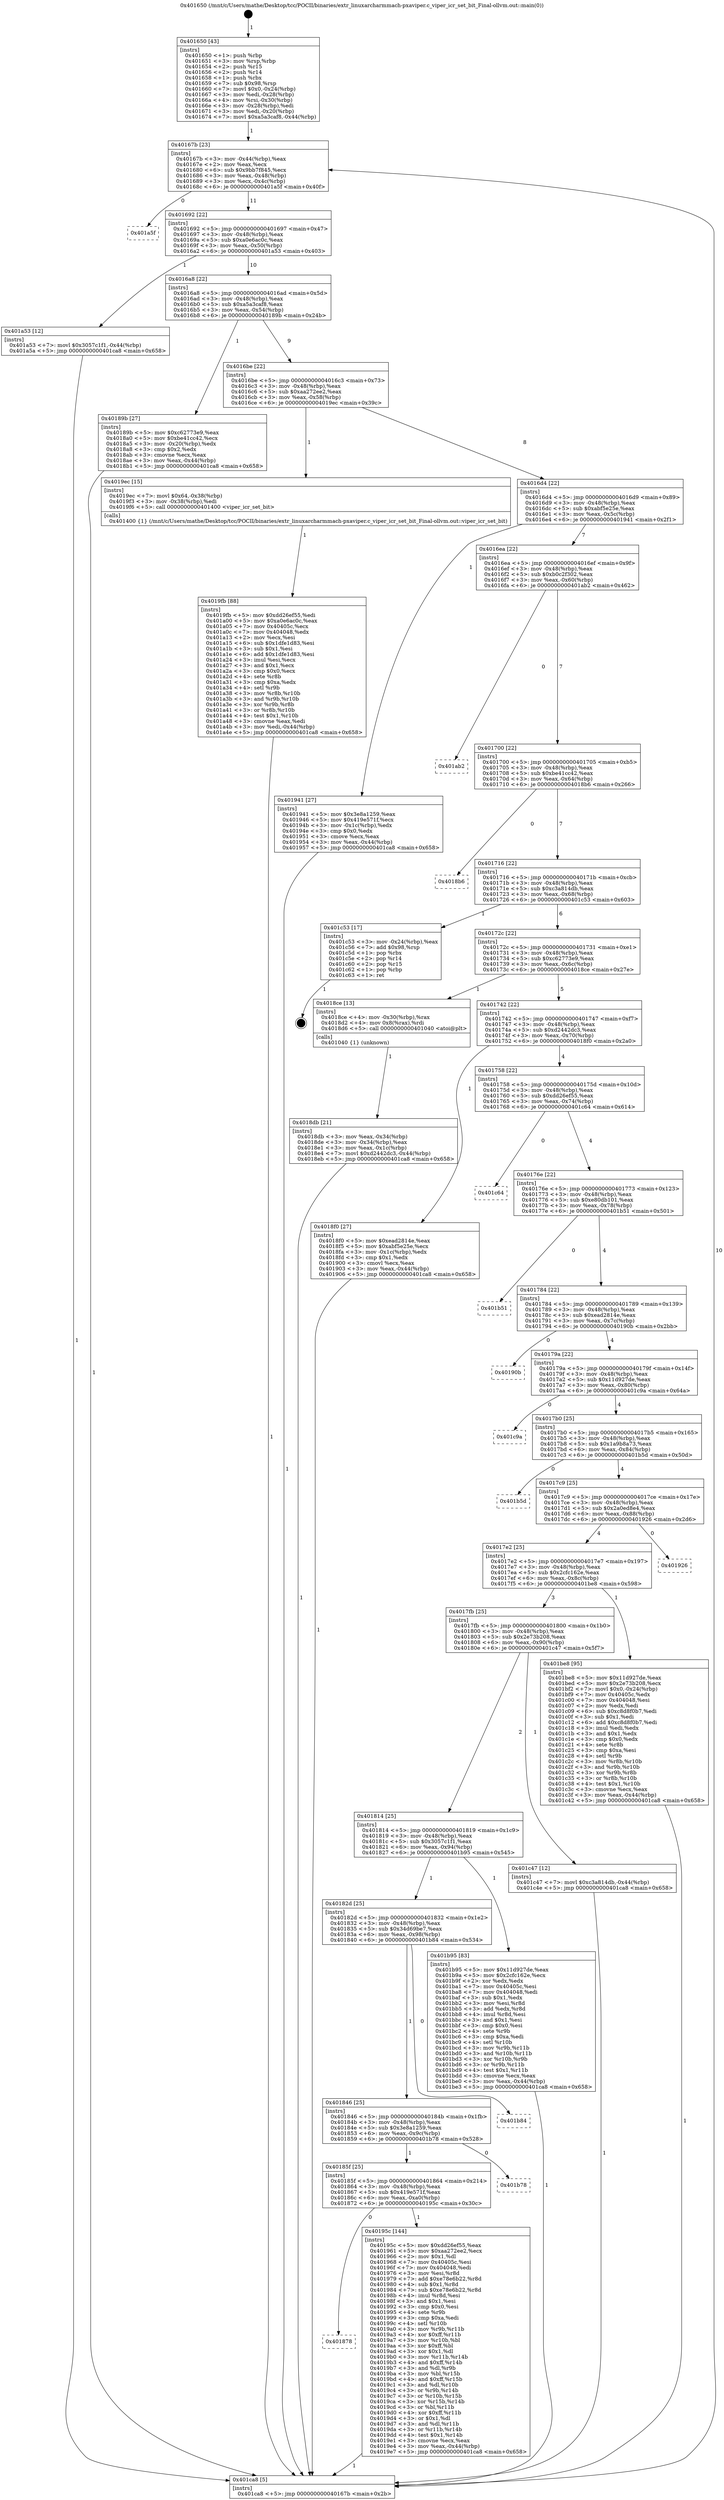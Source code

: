 digraph "0x401650" {
  label = "0x401650 (/mnt/c/Users/mathe/Desktop/tcc/POCII/binaries/extr_linuxarcharmmach-pxaviper.c_viper_icr_set_bit_Final-ollvm.out::main(0))"
  labelloc = "t"
  node[shape=record]

  Entry [label="",width=0.3,height=0.3,shape=circle,fillcolor=black,style=filled]
  "0x40167b" [label="{
     0x40167b [23]\l
     | [instrs]\l
     &nbsp;&nbsp;0x40167b \<+3\>: mov -0x44(%rbp),%eax\l
     &nbsp;&nbsp;0x40167e \<+2\>: mov %eax,%ecx\l
     &nbsp;&nbsp;0x401680 \<+6\>: sub $0x9bb7f845,%ecx\l
     &nbsp;&nbsp;0x401686 \<+3\>: mov %eax,-0x48(%rbp)\l
     &nbsp;&nbsp;0x401689 \<+3\>: mov %ecx,-0x4c(%rbp)\l
     &nbsp;&nbsp;0x40168c \<+6\>: je 0000000000401a5f \<main+0x40f\>\l
  }"]
  "0x401a5f" [label="{
     0x401a5f\l
  }", style=dashed]
  "0x401692" [label="{
     0x401692 [22]\l
     | [instrs]\l
     &nbsp;&nbsp;0x401692 \<+5\>: jmp 0000000000401697 \<main+0x47\>\l
     &nbsp;&nbsp;0x401697 \<+3\>: mov -0x48(%rbp),%eax\l
     &nbsp;&nbsp;0x40169a \<+5\>: sub $0xa0e6ac0c,%eax\l
     &nbsp;&nbsp;0x40169f \<+3\>: mov %eax,-0x50(%rbp)\l
     &nbsp;&nbsp;0x4016a2 \<+6\>: je 0000000000401a53 \<main+0x403\>\l
  }"]
  Exit [label="",width=0.3,height=0.3,shape=circle,fillcolor=black,style=filled,peripheries=2]
  "0x401a53" [label="{
     0x401a53 [12]\l
     | [instrs]\l
     &nbsp;&nbsp;0x401a53 \<+7\>: movl $0x3057c1f1,-0x44(%rbp)\l
     &nbsp;&nbsp;0x401a5a \<+5\>: jmp 0000000000401ca8 \<main+0x658\>\l
  }"]
  "0x4016a8" [label="{
     0x4016a8 [22]\l
     | [instrs]\l
     &nbsp;&nbsp;0x4016a8 \<+5\>: jmp 00000000004016ad \<main+0x5d\>\l
     &nbsp;&nbsp;0x4016ad \<+3\>: mov -0x48(%rbp),%eax\l
     &nbsp;&nbsp;0x4016b0 \<+5\>: sub $0xa5a3caf8,%eax\l
     &nbsp;&nbsp;0x4016b5 \<+3\>: mov %eax,-0x54(%rbp)\l
     &nbsp;&nbsp;0x4016b8 \<+6\>: je 000000000040189b \<main+0x24b\>\l
  }"]
  "0x4019fb" [label="{
     0x4019fb [88]\l
     | [instrs]\l
     &nbsp;&nbsp;0x4019fb \<+5\>: mov $0xdd26ef55,%edi\l
     &nbsp;&nbsp;0x401a00 \<+5\>: mov $0xa0e6ac0c,%eax\l
     &nbsp;&nbsp;0x401a05 \<+7\>: mov 0x40405c,%ecx\l
     &nbsp;&nbsp;0x401a0c \<+7\>: mov 0x404048,%edx\l
     &nbsp;&nbsp;0x401a13 \<+2\>: mov %ecx,%esi\l
     &nbsp;&nbsp;0x401a15 \<+6\>: sub $0x1dfe1d83,%esi\l
     &nbsp;&nbsp;0x401a1b \<+3\>: sub $0x1,%esi\l
     &nbsp;&nbsp;0x401a1e \<+6\>: add $0x1dfe1d83,%esi\l
     &nbsp;&nbsp;0x401a24 \<+3\>: imul %esi,%ecx\l
     &nbsp;&nbsp;0x401a27 \<+3\>: and $0x1,%ecx\l
     &nbsp;&nbsp;0x401a2a \<+3\>: cmp $0x0,%ecx\l
     &nbsp;&nbsp;0x401a2d \<+4\>: sete %r8b\l
     &nbsp;&nbsp;0x401a31 \<+3\>: cmp $0xa,%edx\l
     &nbsp;&nbsp;0x401a34 \<+4\>: setl %r9b\l
     &nbsp;&nbsp;0x401a38 \<+3\>: mov %r8b,%r10b\l
     &nbsp;&nbsp;0x401a3b \<+3\>: and %r9b,%r10b\l
     &nbsp;&nbsp;0x401a3e \<+3\>: xor %r9b,%r8b\l
     &nbsp;&nbsp;0x401a41 \<+3\>: or %r8b,%r10b\l
     &nbsp;&nbsp;0x401a44 \<+4\>: test $0x1,%r10b\l
     &nbsp;&nbsp;0x401a48 \<+3\>: cmovne %eax,%edi\l
     &nbsp;&nbsp;0x401a4b \<+3\>: mov %edi,-0x44(%rbp)\l
     &nbsp;&nbsp;0x401a4e \<+5\>: jmp 0000000000401ca8 \<main+0x658\>\l
  }"]
  "0x40189b" [label="{
     0x40189b [27]\l
     | [instrs]\l
     &nbsp;&nbsp;0x40189b \<+5\>: mov $0xc62773e9,%eax\l
     &nbsp;&nbsp;0x4018a0 \<+5\>: mov $0xbe41cc42,%ecx\l
     &nbsp;&nbsp;0x4018a5 \<+3\>: mov -0x20(%rbp),%edx\l
     &nbsp;&nbsp;0x4018a8 \<+3\>: cmp $0x2,%edx\l
     &nbsp;&nbsp;0x4018ab \<+3\>: cmovne %ecx,%eax\l
     &nbsp;&nbsp;0x4018ae \<+3\>: mov %eax,-0x44(%rbp)\l
     &nbsp;&nbsp;0x4018b1 \<+5\>: jmp 0000000000401ca8 \<main+0x658\>\l
  }"]
  "0x4016be" [label="{
     0x4016be [22]\l
     | [instrs]\l
     &nbsp;&nbsp;0x4016be \<+5\>: jmp 00000000004016c3 \<main+0x73\>\l
     &nbsp;&nbsp;0x4016c3 \<+3\>: mov -0x48(%rbp),%eax\l
     &nbsp;&nbsp;0x4016c6 \<+5\>: sub $0xaa272ee2,%eax\l
     &nbsp;&nbsp;0x4016cb \<+3\>: mov %eax,-0x58(%rbp)\l
     &nbsp;&nbsp;0x4016ce \<+6\>: je 00000000004019ec \<main+0x39c\>\l
  }"]
  "0x401ca8" [label="{
     0x401ca8 [5]\l
     | [instrs]\l
     &nbsp;&nbsp;0x401ca8 \<+5\>: jmp 000000000040167b \<main+0x2b\>\l
  }"]
  "0x401650" [label="{
     0x401650 [43]\l
     | [instrs]\l
     &nbsp;&nbsp;0x401650 \<+1\>: push %rbp\l
     &nbsp;&nbsp;0x401651 \<+3\>: mov %rsp,%rbp\l
     &nbsp;&nbsp;0x401654 \<+2\>: push %r15\l
     &nbsp;&nbsp;0x401656 \<+2\>: push %r14\l
     &nbsp;&nbsp;0x401658 \<+1\>: push %rbx\l
     &nbsp;&nbsp;0x401659 \<+7\>: sub $0x98,%rsp\l
     &nbsp;&nbsp;0x401660 \<+7\>: movl $0x0,-0x24(%rbp)\l
     &nbsp;&nbsp;0x401667 \<+3\>: mov %edi,-0x28(%rbp)\l
     &nbsp;&nbsp;0x40166a \<+4\>: mov %rsi,-0x30(%rbp)\l
     &nbsp;&nbsp;0x40166e \<+3\>: mov -0x28(%rbp),%edi\l
     &nbsp;&nbsp;0x401671 \<+3\>: mov %edi,-0x20(%rbp)\l
     &nbsp;&nbsp;0x401674 \<+7\>: movl $0xa5a3caf8,-0x44(%rbp)\l
  }"]
  "0x401878" [label="{
     0x401878\l
  }", style=dashed]
  "0x4019ec" [label="{
     0x4019ec [15]\l
     | [instrs]\l
     &nbsp;&nbsp;0x4019ec \<+7\>: movl $0x64,-0x38(%rbp)\l
     &nbsp;&nbsp;0x4019f3 \<+3\>: mov -0x38(%rbp),%edi\l
     &nbsp;&nbsp;0x4019f6 \<+5\>: call 0000000000401400 \<viper_icr_set_bit\>\l
     | [calls]\l
     &nbsp;&nbsp;0x401400 \{1\} (/mnt/c/Users/mathe/Desktop/tcc/POCII/binaries/extr_linuxarcharmmach-pxaviper.c_viper_icr_set_bit_Final-ollvm.out::viper_icr_set_bit)\l
  }"]
  "0x4016d4" [label="{
     0x4016d4 [22]\l
     | [instrs]\l
     &nbsp;&nbsp;0x4016d4 \<+5\>: jmp 00000000004016d9 \<main+0x89\>\l
     &nbsp;&nbsp;0x4016d9 \<+3\>: mov -0x48(%rbp),%eax\l
     &nbsp;&nbsp;0x4016dc \<+5\>: sub $0xabf5e25e,%eax\l
     &nbsp;&nbsp;0x4016e1 \<+3\>: mov %eax,-0x5c(%rbp)\l
     &nbsp;&nbsp;0x4016e4 \<+6\>: je 0000000000401941 \<main+0x2f1\>\l
  }"]
  "0x40195c" [label="{
     0x40195c [144]\l
     | [instrs]\l
     &nbsp;&nbsp;0x40195c \<+5\>: mov $0xdd26ef55,%eax\l
     &nbsp;&nbsp;0x401961 \<+5\>: mov $0xaa272ee2,%ecx\l
     &nbsp;&nbsp;0x401966 \<+2\>: mov $0x1,%dl\l
     &nbsp;&nbsp;0x401968 \<+7\>: mov 0x40405c,%esi\l
     &nbsp;&nbsp;0x40196f \<+7\>: mov 0x404048,%edi\l
     &nbsp;&nbsp;0x401976 \<+3\>: mov %esi,%r8d\l
     &nbsp;&nbsp;0x401979 \<+7\>: add $0xe78e6b22,%r8d\l
     &nbsp;&nbsp;0x401980 \<+4\>: sub $0x1,%r8d\l
     &nbsp;&nbsp;0x401984 \<+7\>: sub $0xe78e6b22,%r8d\l
     &nbsp;&nbsp;0x40198b \<+4\>: imul %r8d,%esi\l
     &nbsp;&nbsp;0x40198f \<+3\>: and $0x1,%esi\l
     &nbsp;&nbsp;0x401992 \<+3\>: cmp $0x0,%esi\l
     &nbsp;&nbsp;0x401995 \<+4\>: sete %r9b\l
     &nbsp;&nbsp;0x401999 \<+3\>: cmp $0xa,%edi\l
     &nbsp;&nbsp;0x40199c \<+4\>: setl %r10b\l
     &nbsp;&nbsp;0x4019a0 \<+3\>: mov %r9b,%r11b\l
     &nbsp;&nbsp;0x4019a3 \<+4\>: xor $0xff,%r11b\l
     &nbsp;&nbsp;0x4019a7 \<+3\>: mov %r10b,%bl\l
     &nbsp;&nbsp;0x4019aa \<+3\>: xor $0xff,%bl\l
     &nbsp;&nbsp;0x4019ad \<+3\>: xor $0x1,%dl\l
     &nbsp;&nbsp;0x4019b0 \<+3\>: mov %r11b,%r14b\l
     &nbsp;&nbsp;0x4019b3 \<+4\>: and $0xff,%r14b\l
     &nbsp;&nbsp;0x4019b7 \<+3\>: and %dl,%r9b\l
     &nbsp;&nbsp;0x4019ba \<+3\>: mov %bl,%r15b\l
     &nbsp;&nbsp;0x4019bd \<+4\>: and $0xff,%r15b\l
     &nbsp;&nbsp;0x4019c1 \<+3\>: and %dl,%r10b\l
     &nbsp;&nbsp;0x4019c4 \<+3\>: or %r9b,%r14b\l
     &nbsp;&nbsp;0x4019c7 \<+3\>: or %r10b,%r15b\l
     &nbsp;&nbsp;0x4019ca \<+3\>: xor %r15b,%r14b\l
     &nbsp;&nbsp;0x4019cd \<+3\>: or %bl,%r11b\l
     &nbsp;&nbsp;0x4019d0 \<+4\>: xor $0xff,%r11b\l
     &nbsp;&nbsp;0x4019d4 \<+3\>: or $0x1,%dl\l
     &nbsp;&nbsp;0x4019d7 \<+3\>: and %dl,%r11b\l
     &nbsp;&nbsp;0x4019da \<+3\>: or %r11b,%r14b\l
     &nbsp;&nbsp;0x4019dd \<+4\>: test $0x1,%r14b\l
     &nbsp;&nbsp;0x4019e1 \<+3\>: cmovne %ecx,%eax\l
     &nbsp;&nbsp;0x4019e4 \<+3\>: mov %eax,-0x44(%rbp)\l
     &nbsp;&nbsp;0x4019e7 \<+5\>: jmp 0000000000401ca8 \<main+0x658\>\l
  }"]
  "0x401941" [label="{
     0x401941 [27]\l
     | [instrs]\l
     &nbsp;&nbsp;0x401941 \<+5\>: mov $0x3e8a1259,%eax\l
     &nbsp;&nbsp;0x401946 \<+5\>: mov $0x419e571f,%ecx\l
     &nbsp;&nbsp;0x40194b \<+3\>: mov -0x1c(%rbp),%edx\l
     &nbsp;&nbsp;0x40194e \<+3\>: cmp $0x0,%edx\l
     &nbsp;&nbsp;0x401951 \<+3\>: cmove %ecx,%eax\l
     &nbsp;&nbsp;0x401954 \<+3\>: mov %eax,-0x44(%rbp)\l
     &nbsp;&nbsp;0x401957 \<+5\>: jmp 0000000000401ca8 \<main+0x658\>\l
  }"]
  "0x4016ea" [label="{
     0x4016ea [22]\l
     | [instrs]\l
     &nbsp;&nbsp;0x4016ea \<+5\>: jmp 00000000004016ef \<main+0x9f\>\l
     &nbsp;&nbsp;0x4016ef \<+3\>: mov -0x48(%rbp),%eax\l
     &nbsp;&nbsp;0x4016f2 \<+5\>: sub $0xb0c2f302,%eax\l
     &nbsp;&nbsp;0x4016f7 \<+3\>: mov %eax,-0x60(%rbp)\l
     &nbsp;&nbsp;0x4016fa \<+6\>: je 0000000000401ab2 \<main+0x462\>\l
  }"]
  "0x40185f" [label="{
     0x40185f [25]\l
     | [instrs]\l
     &nbsp;&nbsp;0x40185f \<+5\>: jmp 0000000000401864 \<main+0x214\>\l
     &nbsp;&nbsp;0x401864 \<+3\>: mov -0x48(%rbp),%eax\l
     &nbsp;&nbsp;0x401867 \<+5\>: sub $0x419e571f,%eax\l
     &nbsp;&nbsp;0x40186c \<+6\>: mov %eax,-0xa0(%rbp)\l
     &nbsp;&nbsp;0x401872 \<+6\>: je 000000000040195c \<main+0x30c\>\l
  }"]
  "0x401ab2" [label="{
     0x401ab2\l
  }", style=dashed]
  "0x401700" [label="{
     0x401700 [22]\l
     | [instrs]\l
     &nbsp;&nbsp;0x401700 \<+5\>: jmp 0000000000401705 \<main+0xb5\>\l
     &nbsp;&nbsp;0x401705 \<+3\>: mov -0x48(%rbp),%eax\l
     &nbsp;&nbsp;0x401708 \<+5\>: sub $0xbe41cc42,%eax\l
     &nbsp;&nbsp;0x40170d \<+3\>: mov %eax,-0x64(%rbp)\l
     &nbsp;&nbsp;0x401710 \<+6\>: je 00000000004018b6 \<main+0x266\>\l
  }"]
  "0x401b78" [label="{
     0x401b78\l
  }", style=dashed]
  "0x4018b6" [label="{
     0x4018b6\l
  }", style=dashed]
  "0x401716" [label="{
     0x401716 [22]\l
     | [instrs]\l
     &nbsp;&nbsp;0x401716 \<+5\>: jmp 000000000040171b \<main+0xcb\>\l
     &nbsp;&nbsp;0x40171b \<+3\>: mov -0x48(%rbp),%eax\l
     &nbsp;&nbsp;0x40171e \<+5\>: sub $0xc3a814db,%eax\l
     &nbsp;&nbsp;0x401723 \<+3\>: mov %eax,-0x68(%rbp)\l
     &nbsp;&nbsp;0x401726 \<+6\>: je 0000000000401c53 \<main+0x603\>\l
  }"]
  "0x401846" [label="{
     0x401846 [25]\l
     | [instrs]\l
     &nbsp;&nbsp;0x401846 \<+5\>: jmp 000000000040184b \<main+0x1fb\>\l
     &nbsp;&nbsp;0x40184b \<+3\>: mov -0x48(%rbp),%eax\l
     &nbsp;&nbsp;0x40184e \<+5\>: sub $0x3e8a1259,%eax\l
     &nbsp;&nbsp;0x401853 \<+6\>: mov %eax,-0x9c(%rbp)\l
     &nbsp;&nbsp;0x401859 \<+6\>: je 0000000000401b78 \<main+0x528\>\l
  }"]
  "0x401c53" [label="{
     0x401c53 [17]\l
     | [instrs]\l
     &nbsp;&nbsp;0x401c53 \<+3\>: mov -0x24(%rbp),%eax\l
     &nbsp;&nbsp;0x401c56 \<+7\>: add $0x98,%rsp\l
     &nbsp;&nbsp;0x401c5d \<+1\>: pop %rbx\l
     &nbsp;&nbsp;0x401c5e \<+2\>: pop %r14\l
     &nbsp;&nbsp;0x401c60 \<+2\>: pop %r15\l
     &nbsp;&nbsp;0x401c62 \<+1\>: pop %rbp\l
     &nbsp;&nbsp;0x401c63 \<+1\>: ret\l
  }"]
  "0x40172c" [label="{
     0x40172c [22]\l
     | [instrs]\l
     &nbsp;&nbsp;0x40172c \<+5\>: jmp 0000000000401731 \<main+0xe1\>\l
     &nbsp;&nbsp;0x401731 \<+3\>: mov -0x48(%rbp),%eax\l
     &nbsp;&nbsp;0x401734 \<+5\>: sub $0xc62773e9,%eax\l
     &nbsp;&nbsp;0x401739 \<+3\>: mov %eax,-0x6c(%rbp)\l
     &nbsp;&nbsp;0x40173c \<+6\>: je 00000000004018ce \<main+0x27e\>\l
  }"]
  "0x401b84" [label="{
     0x401b84\l
  }", style=dashed]
  "0x4018ce" [label="{
     0x4018ce [13]\l
     | [instrs]\l
     &nbsp;&nbsp;0x4018ce \<+4\>: mov -0x30(%rbp),%rax\l
     &nbsp;&nbsp;0x4018d2 \<+4\>: mov 0x8(%rax),%rdi\l
     &nbsp;&nbsp;0x4018d6 \<+5\>: call 0000000000401040 \<atoi@plt\>\l
     | [calls]\l
     &nbsp;&nbsp;0x401040 \{1\} (unknown)\l
  }"]
  "0x401742" [label="{
     0x401742 [22]\l
     | [instrs]\l
     &nbsp;&nbsp;0x401742 \<+5\>: jmp 0000000000401747 \<main+0xf7\>\l
     &nbsp;&nbsp;0x401747 \<+3\>: mov -0x48(%rbp),%eax\l
     &nbsp;&nbsp;0x40174a \<+5\>: sub $0xd2442dc3,%eax\l
     &nbsp;&nbsp;0x40174f \<+3\>: mov %eax,-0x70(%rbp)\l
     &nbsp;&nbsp;0x401752 \<+6\>: je 00000000004018f0 \<main+0x2a0\>\l
  }"]
  "0x4018db" [label="{
     0x4018db [21]\l
     | [instrs]\l
     &nbsp;&nbsp;0x4018db \<+3\>: mov %eax,-0x34(%rbp)\l
     &nbsp;&nbsp;0x4018de \<+3\>: mov -0x34(%rbp),%eax\l
     &nbsp;&nbsp;0x4018e1 \<+3\>: mov %eax,-0x1c(%rbp)\l
     &nbsp;&nbsp;0x4018e4 \<+7\>: movl $0xd2442dc3,-0x44(%rbp)\l
     &nbsp;&nbsp;0x4018eb \<+5\>: jmp 0000000000401ca8 \<main+0x658\>\l
  }"]
  "0x40182d" [label="{
     0x40182d [25]\l
     | [instrs]\l
     &nbsp;&nbsp;0x40182d \<+5\>: jmp 0000000000401832 \<main+0x1e2\>\l
     &nbsp;&nbsp;0x401832 \<+3\>: mov -0x48(%rbp),%eax\l
     &nbsp;&nbsp;0x401835 \<+5\>: sub $0x34d69be7,%eax\l
     &nbsp;&nbsp;0x40183a \<+6\>: mov %eax,-0x98(%rbp)\l
     &nbsp;&nbsp;0x401840 \<+6\>: je 0000000000401b84 \<main+0x534\>\l
  }"]
  "0x4018f0" [label="{
     0x4018f0 [27]\l
     | [instrs]\l
     &nbsp;&nbsp;0x4018f0 \<+5\>: mov $0xead2814e,%eax\l
     &nbsp;&nbsp;0x4018f5 \<+5\>: mov $0xabf5e25e,%ecx\l
     &nbsp;&nbsp;0x4018fa \<+3\>: mov -0x1c(%rbp),%edx\l
     &nbsp;&nbsp;0x4018fd \<+3\>: cmp $0x1,%edx\l
     &nbsp;&nbsp;0x401900 \<+3\>: cmovl %ecx,%eax\l
     &nbsp;&nbsp;0x401903 \<+3\>: mov %eax,-0x44(%rbp)\l
     &nbsp;&nbsp;0x401906 \<+5\>: jmp 0000000000401ca8 \<main+0x658\>\l
  }"]
  "0x401758" [label="{
     0x401758 [22]\l
     | [instrs]\l
     &nbsp;&nbsp;0x401758 \<+5\>: jmp 000000000040175d \<main+0x10d\>\l
     &nbsp;&nbsp;0x40175d \<+3\>: mov -0x48(%rbp),%eax\l
     &nbsp;&nbsp;0x401760 \<+5\>: sub $0xdd26ef55,%eax\l
     &nbsp;&nbsp;0x401765 \<+3\>: mov %eax,-0x74(%rbp)\l
     &nbsp;&nbsp;0x401768 \<+6\>: je 0000000000401c64 \<main+0x614\>\l
  }"]
  "0x401b95" [label="{
     0x401b95 [83]\l
     | [instrs]\l
     &nbsp;&nbsp;0x401b95 \<+5\>: mov $0x11d927de,%eax\l
     &nbsp;&nbsp;0x401b9a \<+5\>: mov $0x2cfc162e,%ecx\l
     &nbsp;&nbsp;0x401b9f \<+2\>: xor %edx,%edx\l
     &nbsp;&nbsp;0x401ba1 \<+7\>: mov 0x40405c,%esi\l
     &nbsp;&nbsp;0x401ba8 \<+7\>: mov 0x404048,%edi\l
     &nbsp;&nbsp;0x401baf \<+3\>: sub $0x1,%edx\l
     &nbsp;&nbsp;0x401bb2 \<+3\>: mov %esi,%r8d\l
     &nbsp;&nbsp;0x401bb5 \<+3\>: add %edx,%r8d\l
     &nbsp;&nbsp;0x401bb8 \<+4\>: imul %r8d,%esi\l
     &nbsp;&nbsp;0x401bbc \<+3\>: and $0x1,%esi\l
     &nbsp;&nbsp;0x401bbf \<+3\>: cmp $0x0,%esi\l
     &nbsp;&nbsp;0x401bc2 \<+4\>: sete %r9b\l
     &nbsp;&nbsp;0x401bc6 \<+3\>: cmp $0xa,%edi\l
     &nbsp;&nbsp;0x401bc9 \<+4\>: setl %r10b\l
     &nbsp;&nbsp;0x401bcd \<+3\>: mov %r9b,%r11b\l
     &nbsp;&nbsp;0x401bd0 \<+3\>: and %r10b,%r11b\l
     &nbsp;&nbsp;0x401bd3 \<+3\>: xor %r10b,%r9b\l
     &nbsp;&nbsp;0x401bd6 \<+3\>: or %r9b,%r11b\l
     &nbsp;&nbsp;0x401bd9 \<+4\>: test $0x1,%r11b\l
     &nbsp;&nbsp;0x401bdd \<+3\>: cmovne %ecx,%eax\l
     &nbsp;&nbsp;0x401be0 \<+3\>: mov %eax,-0x44(%rbp)\l
     &nbsp;&nbsp;0x401be3 \<+5\>: jmp 0000000000401ca8 \<main+0x658\>\l
  }"]
  "0x401c64" [label="{
     0x401c64\l
  }", style=dashed]
  "0x40176e" [label="{
     0x40176e [22]\l
     | [instrs]\l
     &nbsp;&nbsp;0x40176e \<+5\>: jmp 0000000000401773 \<main+0x123\>\l
     &nbsp;&nbsp;0x401773 \<+3\>: mov -0x48(%rbp),%eax\l
     &nbsp;&nbsp;0x401776 \<+5\>: sub $0xe80db101,%eax\l
     &nbsp;&nbsp;0x40177b \<+3\>: mov %eax,-0x78(%rbp)\l
     &nbsp;&nbsp;0x40177e \<+6\>: je 0000000000401b51 \<main+0x501\>\l
  }"]
  "0x401814" [label="{
     0x401814 [25]\l
     | [instrs]\l
     &nbsp;&nbsp;0x401814 \<+5\>: jmp 0000000000401819 \<main+0x1c9\>\l
     &nbsp;&nbsp;0x401819 \<+3\>: mov -0x48(%rbp),%eax\l
     &nbsp;&nbsp;0x40181c \<+5\>: sub $0x3057c1f1,%eax\l
     &nbsp;&nbsp;0x401821 \<+6\>: mov %eax,-0x94(%rbp)\l
     &nbsp;&nbsp;0x401827 \<+6\>: je 0000000000401b95 \<main+0x545\>\l
  }"]
  "0x401b51" [label="{
     0x401b51\l
  }", style=dashed]
  "0x401784" [label="{
     0x401784 [22]\l
     | [instrs]\l
     &nbsp;&nbsp;0x401784 \<+5\>: jmp 0000000000401789 \<main+0x139\>\l
     &nbsp;&nbsp;0x401789 \<+3\>: mov -0x48(%rbp),%eax\l
     &nbsp;&nbsp;0x40178c \<+5\>: sub $0xead2814e,%eax\l
     &nbsp;&nbsp;0x401791 \<+3\>: mov %eax,-0x7c(%rbp)\l
     &nbsp;&nbsp;0x401794 \<+6\>: je 000000000040190b \<main+0x2bb\>\l
  }"]
  "0x401c47" [label="{
     0x401c47 [12]\l
     | [instrs]\l
     &nbsp;&nbsp;0x401c47 \<+7\>: movl $0xc3a814db,-0x44(%rbp)\l
     &nbsp;&nbsp;0x401c4e \<+5\>: jmp 0000000000401ca8 \<main+0x658\>\l
  }"]
  "0x40190b" [label="{
     0x40190b\l
  }", style=dashed]
  "0x40179a" [label="{
     0x40179a [22]\l
     | [instrs]\l
     &nbsp;&nbsp;0x40179a \<+5\>: jmp 000000000040179f \<main+0x14f\>\l
     &nbsp;&nbsp;0x40179f \<+3\>: mov -0x48(%rbp),%eax\l
     &nbsp;&nbsp;0x4017a2 \<+5\>: sub $0x11d927de,%eax\l
     &nbsp;&nbsp;0x4017a7 \<+3\>: mov %eax,-0x80(%rbp)\l
     &nbsp;&nbsp;0x4017aa \<+6\>: je 0000000000401c9a \<main+0x64a\>\l
  }"]
  "0x4017fb" [label="{
     0x4017fb [25]\l
     | [instrs]\l
     &nbsp;&nbsp;0x4017fb \<+5\>: jmp 0000000000401800 \<main+0x1b0\>\l
     &nbsp;&nbsp;0x401800 \<+3\>: mov -0x48(%rbp),%eax\l
     &nbsp;&nbsp;0x401803 \<+5\>: sub $0x2e73b208,%eax\l
     &nbsp;&nbsp;0x401808 \<+6\>: mov %eax,-0x90(%rbp)\l
     &nbsp;&nbsp;0x40180e \<+6\>: je 0000000000401c47 \<main+0x5f7\>\l
  }"]
  "0x401c9a" [label="{
     0x401c9a\l
  }", style=dashed]
  "0x4017b0" [label="{
     0x4017b0 [25]\l
     | [instrs]\l
     &nbsp;&nbsp;0x4017b0 \<+5\>: jmp 00000000004017b5 \<main+0x165\>\l
     &nbsp;&nbsp;0x4017b5 \<+3\>: mov -0x48(%rbp),%eax\l
     &nbsp;&nbsp;0x4017b8 \<+5\>: sub $0x1a9b8a73,%eax\l
     &nbsp;&nbsp;0x4017bd \<+6\>: mov %eax,-0x84(%rbp)\l
     &nbsp;&nbsp;0x4017c3 \<+6\>: je 0000000000401b5d \<main+0x50d\>\l
  }"]
  "0x401be8" [label="{
     0x401be8 [95]\l
     | [instrs]\l
     &nbsp;&nbsp;0x401be8 \<+5\>: mov $0x11d927de,%eax\l
     &nbsp;&nbsp;0x401bed \<+5\>: mov $0x2e73b208,%ecx\l
     &nbsp;&nbsp;0x401bf2 \<+7\>: movl $0x0,-0x24(%rbp)\l
     &nbsp;&nbsp;0x401bf9 \<+7\>: mov 0x40405c,%edx\l
     &nbsp;&nbsp;0x401c00 \<+7\>: mov 0x404048,%esi\l
     &nbsp;&nbsp;0x401c07 \<+2\>: mov %edx,%edi\l
     &nbsp;&nbsp;0x401c09 \<+6\>: sub $0xc8d8f0b7,%edi\l
     &nbsp;&nbsp;0x401c0f \<+3\>: sub $0x1,%edi\l
     &nbsp;&nbsp;0x401c12 \<+6\>: add $0xc8d8f0b7,%edi\l
     &nbsp;&nbsp;0x401c18 \<+3\>: imul %edi,%edx\l
     &nbsp;&nbsp;0x401c1b \<+3\>: and $0x1,%edx\l
     &nbsp;&nbsp;0x401c1e \<+3\>: cmp $0x0,%edx\l
     &nbsp;&nbsp;0x401c21 \<+4\>: sete %r8b\l
     &nbsp;&nbsp;0x401c25 \<+3\>: cmp $0xa,%esi\l
     &nbsp;&nbsp;0x401c28 \<+4\>: setl %r9b\l
     &nbsp;&nbsp;0x401c2c \<+3\>: mov %r8b,%r10b\l
     &nbsp;&nbsp;0x401c2f \<+3\>: and %r9b,%r10b\l
     &nbsp;&nbsp;0x401c32 \<+3\>: xor %r9b,%r8b\l
     &nbsp;&nbsp;0x401c35 \<+3\>: or %r8b,%r10b\l
     &nbsp;&nbsp;0x401c38 \<+4\>: test $0x1,%r10b\l
     &nbsp;&nbsp;0x401c3c \<+3\>: cmovne %ecx,%eax\l
     &nbsp;&nbsp;0x401c3f \<+3\>: mov %eax,-0x44(%rbp)\l
     &nbsp;&nbsp;0x401c42 \<+5\>: jmp 0000000000401ca8 \<main+0x658\>\l
  }"]
  "0x401b5d" [label="{
     0x401b5d\l
  }", style=dashed]
  "0x4017c9" [label="{
     0x4017c9 [25]\l
     | [instrs]\l
     &nbsp;&nbsp;0x4017c9 \<+5\>: jmp 00000000004017ce \<main+0x17e\>\l
     &nbsp;&nbsp;0x4017ce \<+3\>: mov -0x48(%rbp),%eax\l
     &nbsp;&nbsp;0x4017d1 \<+5\>: sub $0x2a0ed8e4,%eax\l
     &nbsp;&nbsp;0x4017d6 \<+6\>: mov %eax,-0x88(%rbp)\l
     &nbsp;&nbsp;0x4017dc \<+6\>: je 0000000000401926 \<main+0x2d6\>\l
  }"]
  "0x4017e2" [label="{
     0x4017e2 [25]\l
     | [instrs]\l
     &nbsp;&nbsp;0x4017e2 \<+5\>: jmp 00000000004017e7 \<main+0x197\>\l
     &nbsp;&nbsp;0x4017e7 \<+3\>: mov -0x48(%rbp),%eax\l
     &nbsp;&nbsp;0x4017ea \<+5\>: sub $0x2cfc162e,%eax\l
     &nbsp;&nbsp;0x4017ef \<+6\>: mov %eax,-0x8c(%rbp)\l
     &nbsp;&nbsp;0x4017f5 \<+6\>: je 0000000000401be8 \<main+0x598\>\l
  }"]
  "0x401926" [label="{
     0x401926\l
  }", style=dashed]
  Entry -> "0x401650" [label=" 1"]
  "0x40167b" -> "0x401a5f" [label=" 0"]
  "0x40167b" -> "0x401692" [label=" 11"]
  "0x401c53" -> Exit [label=" 1"]
  "0x401692" -> "0x401a53" [label=" 1"]
  "0x401692" -> "0x4016a8" [label=" 10"]
  "0x401c47" -> "0x401ca8" [label=" 1"]
  "0x4016a8" -> "0x40189b" [label=" 1"]
  "0x4016a8" -> "0x4016be" [label=" 9"]
  "0x40189b" -> "0x401ca8" [label=" 1"]
  "0x401650" -> "0x40167b" [label=" 1"]
  "0x401ca8" -> "0x40167b" [label=" 10"]
  "0x401be8" -> "0x401ca8" [label=" 1"]
  "0x4016be" -> "0x4019ec" [label=" 1"]
  "0x4016be" -> "0x4016d4" [label=" 8"]
  "0x401b95" -> "0x401ca8" [label=" 1"]
  "0x4016d4" -> "0x401941" [label=" 1"]
  "0x4016d4" -> "0x4016ea" [label=" 7"]
  "0x401a53" -> "0x401ca8" [label=" 1"]
  "0x4016ea" -> "0x401ab2" [label=" 0"]
  "0x4016ea" -> "0x401700" [label=" 7"]
  "0x4019ec" -> "0x4019fb" [label=" 1"]
  "0x401700" -> "0x4018b6" [label=" 0"]
  "0x401700" -> "0x401716" [label=" 7"]
  "0x40195c" -> "0x401ca8" [label=" 1"]
  "0x401716" -> "0x401c53" [label=" 1"]
  "0x401716" -> "0x40172c" [label=" 6"]
  "0x40185f" -> "0x40195c" [label=" 1"]
  "0x40172c" -> "0x4018ce" [label=" 1"]
  "0x40172c" -> "0x401742" [label=" 5"]
  "0x4018ce" -> "0x4018db" [label=" 1"]
  "0x4018db" -> "0x401ca8" [label=" 1"]
  "0x4019fb" -> "0x401ca8" [label=" 1"]
  "0x401742" -> "0x4018f0" [label=" 1"]
  "0x401742" -> "0x401758" [label=" 4"]
  "0x4018f0" -> "0x401ca8" [label=" 1"]
  "0x401941" -> "0x401ca8" [label=" 1"]
  "0x401846" -> "0x401b78" [label=" 0"]
  "0x401758" -> "0x401c64" [label=" 0"]
  "0x401758" -> "0x40176e" [label=" 4"]
  "0x40185f" -> "0x401878" [label=" 0"]
  "0x40176e" -> "0x401b51" [label=" 0"]
  "0x40176e" -> "0x401784" [label=" 4"]
  "0x40182d" -> "0x401b84" [label=" 0"]
  "0x401784" -> "0x40190b" [label=" 0"]
  "0x401784" -> "0x40179a" [label=" 4"]
  "0x401846" -> "0x40185f" [label=" 1"]
  "0x40179a" -> "0x401c9a" [label=" 0"]
  "0x40179a" -> "0x4017b0" [label=" 4"]
  "0x401814" -> "0x401b95" [label=" 1"]
  "0x4017b0" -> "0x401b5d" [label=" 0"]
  "0x4017b0" -> "0x4017c9" [label=" 4"]
  "0x40182d" -> "0x401846" [label=" 1"]
  "0x4017c9" -> "0x401926" [label=" 0"]
  "0x4017c9" -> "0x4017e2" [label=" 4"]
  "0x4017fb" -> "0x401814" [label=" 2"]
  "0x4017e2" -> "0x401be8" [label=" 1"]
  "0x4017e2" -> "0x4017fb" [label=" 3"]
  "0x401814" -> "0x40182d" [label=" 1"]
  "0x4017fb" -> "0x401c47" [label=" 1"]
}
